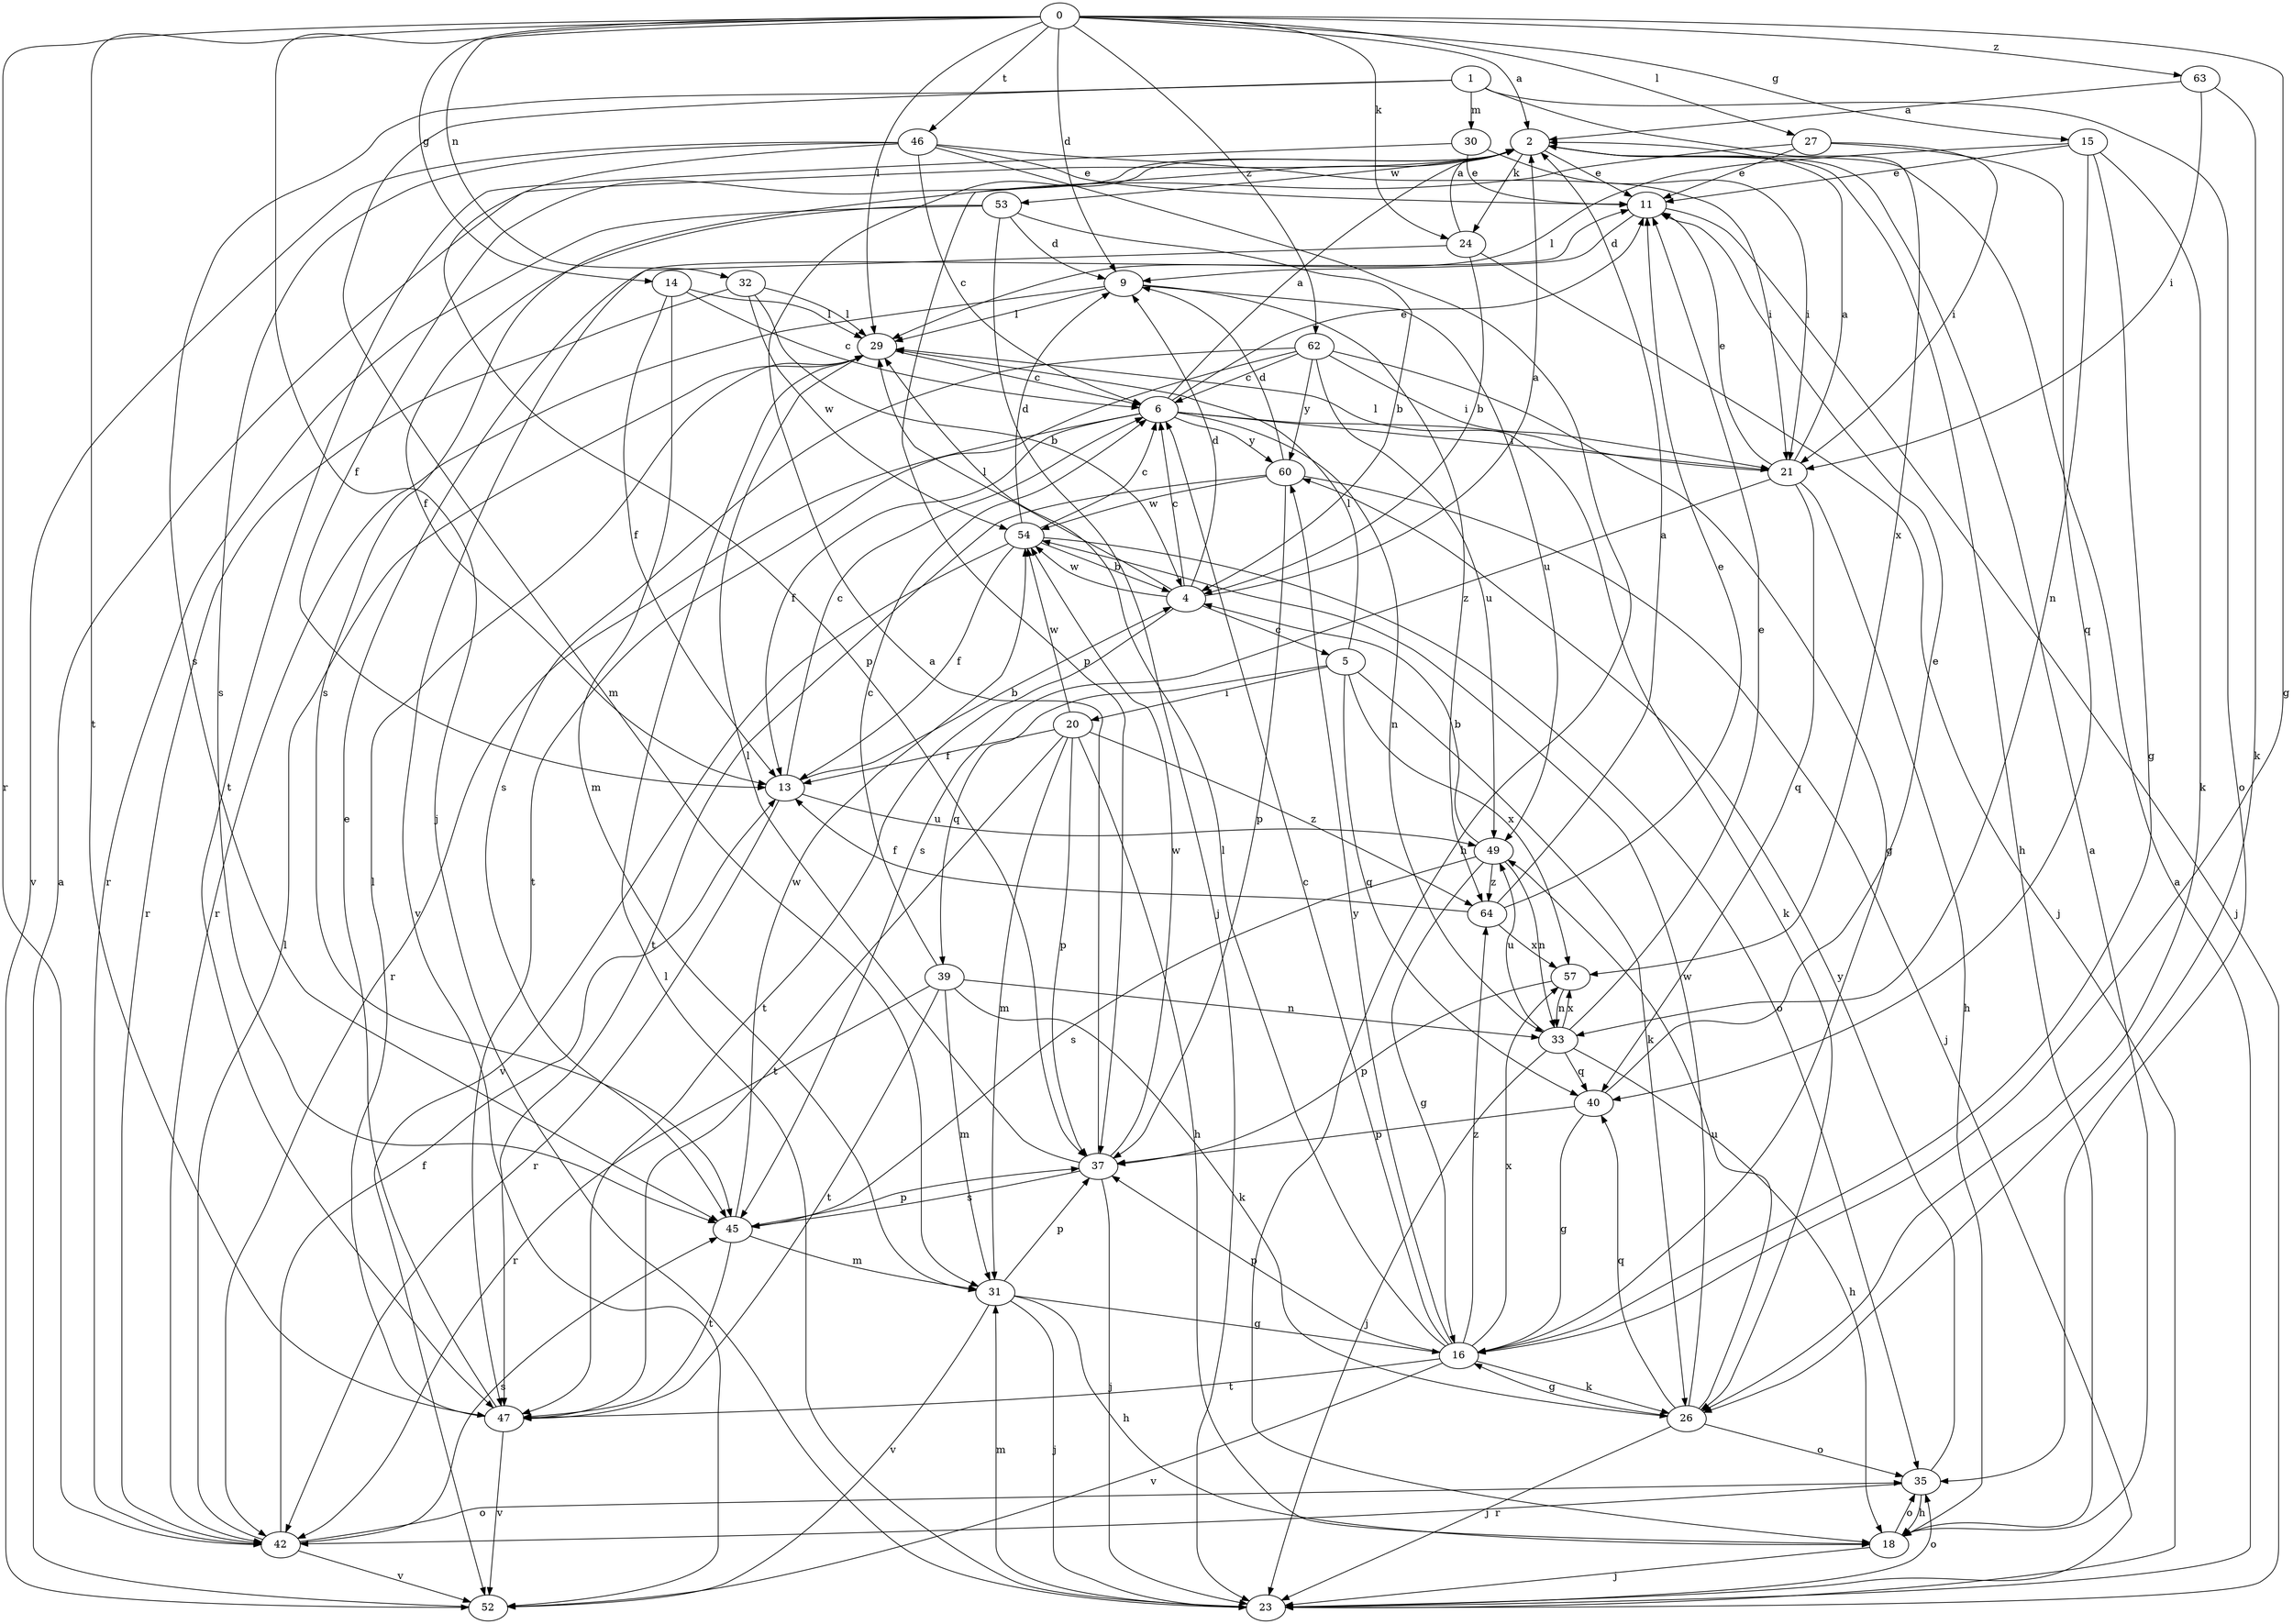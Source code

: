 strict digraph  {
0;
1;
2;
4;
5;
6;
9;
11;
13;
14;
15;
16;
18;
20;
21;
23;
24;
26;
27;
29;
30;
31;
32;
33;
35;
37;
39;
40;
42;
45;
46;
47;
49;
52;
53;
54;
57;
60;
62;
63;
64;
0 -> 2  [label=a];
0 -> 9  [label=d];
0 -> 14  [label=g];
0 -> 15  [label=g];
0 -> 16  [label=g];
0 -> 23  [label=j];
0 -> 24  [label=k];
0 -> 27  [label=l];
0 -> 29  [label=l];
0 -> 32  [label=n];
0 -> 42  [label=r];
0 -> 46  [label=t];
0 -> 47  [label=t];
0 -> 62  [label=z];
0 -> 63  [label=z];
1 -> 30  [label=m];
1 -> 31  [label=m];
1 -> 35  [label=o];
1 -> 45  [label=s];
1 -> 57  [label=x];
2 -> 11  [label=e];
2 -> 13  [label=f];
2 -> 18  [label=h];
2 -> 24  [label=k];
2 -> 37  [label=p];
2 -> 53  [label=w];
4 -> 2  [label=a];
4 -> 5  [label=c];
4 -> 6  [label=c];
4 -> 9  [label=d];
4 -> 29  [label=l];
4 -> 47  [label=t];
4 -> 54  [label=w];
5 -> 20  [label=i];
5 -> 26  [label=k];
5 -> 29  [label=l];
5 -> 39  [label=q];
5 -> 40  [label=q];
5 -> 57  [label=x];
6 -> 2  [label=a];
6 -> 11  [label=e];
6 -> 13  [label=f];
6 -> 21  [label=i];
6 -> 26  [label=k];
6 -> 33  [label=n];
6 -> 42  [label=r];
6 -> 60  [label=y];
9 -> 29  [label=l];
9 -> 42  [label=r];
9 -> 49  [label=u];
9 -> 64  [label=z];
11 -> 9  [label=d];
11 -> 23  [label=j];
13 -> 4  [label=b];
13 -> 6  [label=c];
13 -> 42  [label=r];
13 -> 49  [label=u];
14 -> 6  [label=c];
14 -> 13  [label=f];
14 -> 29  [label=l];
14 -> 31  [label=m];
15 -> 11  [label=e];
15 -> 16  [label=g];
15 -> 26  [label=k];
15 -> 29  [label=l];
15 -> 33  [label=n];
16 -> 6  [label=c];
16 -> 26  [label=k];
16 -> 29  [label=l];
16 -> 37  [label=p];
16 -> 47  [label=t];
16 -> 52  [label=v];
16 -> 57  [label=x];
16 -> 60  [label=y];
16 -> 64  [label=z];
18 -> 2  [label=a];
18 -> 23  [label=j];
18 -> 35  [label=o];
20 -> 13  [label=f];
20 -> 18  [label=h];
20 -> 31  [label=m];
20 -> 37  [label=p];
20 -> 47  [label=t];
20 -> 54  [label=w];
20 -> 64  [label=z];
21 -> 2  [label=a];
21 -> 11  [label=e];
21 -> 18  [label=h];
21 -> 29  [label=l];
21 -> 40  [label=q];
21 -> 45  [label=s];
23 -> 2  [label=a];
23 -> 29  [label=l];
23 -> 31  [label=m];
23 -> 35  [label=o];
24 -> 2  [label=a];
24 -> 4  [label=b];
24 -> 23  [label=j];
24 -> 52  [label=v];
26 -> 16  [label=g];
26 -> 23  [label=j];
26 -> 35  [label=o];
26 -> 40  [label=q];
26 -> 49  [label=u];
26 -> 54  [label=w];
27 -> 11  [label=e];
27 -> 21  [label=i];
27 -> 40  [label=q];
27 -> 45  [label=s];
29 -> 6  [label=c];
30 -> 11  [label=e];
30 -> 21  [label=i];
30 -> 47  [label=t];
31 -> 16  [label=g];
31 -> 18  [label=h];
31 -> 23  [label=j];
31 -> 37  [label=p];
31 -> 52  [label=v];
32 -> 4  [label=b];
32 -> 29  [label=l];
32 -> 42  [label=r];
32 -> 54  [label=w];
33 -> 11  [label=e];
33 -> 18  [label=h];
33 -> 23  [label=j];
33 -> 40  [label=q];
33 -> 49  [label=u];
33 -> 57  [label=x];
35 -> 18  [label=h];
35 -> 42  [label=r];
35 -> 60  [label=y];
37 -> 2  [label=a];
37 -> 23  [label=j];
37 -> 29  [label=l];
37 -> 45  [label=s];
37 -> 54  [label=w];
39 -> 6  [label=c];
39 -> 26  [label=k];
39 -> 31  [label=m];
39 -> 33  [label=n];
39 -> 42  [label=r];
39 -> 47  [label=t];
40 -> 11  [label=e];
40 -> 16  [label=g];
40 -> 37  [label=p];
42 -> 13  [label=f];
42 -> 29  [label=l];
42 -> 35  [label=o];
42 -> 45  [label=s];
42 -> 52  [label=v];
45 -> 31  [label=m];
45 -> 37  [label=p];
45 -> 47  [label=t];
45 -> 54  [label=w];
46 -> 6  [label=c];
46 -> 11  [label=e];
46 -> 18  [label=h];
46 -> 21  [label=i];
46 -> 37  [label=p];
46 -> 45  [label=s];
46 -> 52  [label=v];
47 -> 11  [label=e];
47 -> 29  [label=l];
47 -> 52  [label=v];
49 -> 4  [label=b];
49 -> 16  [label=g];
49 -> 33  [label=n];
49 -> 45  [label=s];
49 -> 64  [label=z];
52 -> 2  [label=a];
53 -> 4  [label=b];
53 -> 9  [label=d];
53 -> 13  [label=f];
53 -> 23  [label=j];
53 -> 42  [label=r];
54 -> 4  [label=b];
54 -> 6  [label=c];
54 -> 9  [label=d];
54 -> 13  [label=f];
54 -> 35  [label=o];
54 -> 52  [label=v];
57 -> 33  [label=n];
57 -> 37  [label=p];
60 -> 9  [label=d];
60 -> 23  [label=j];
60 -> 37  [label=p];
60 -> 47  [label=t];
60 -> 54  [label=w];
62 -> 6  [label=c];
62 -> 16  [label=g];
62 -> 21  [label=i];
62 -> 45  [label=s];
62 -> 47  [label=t];
62 -> 49  [label=u];
62 -> 60  [label=y];
63 -> 2  [label=a];
63 -> 21  [label=i];
63 -> 26  [label=k];
64 -> 2  [label=a];
64 -> 11  [label=e];
64 -> 13  [label=f];
64 -> 57  [label=x];
}
